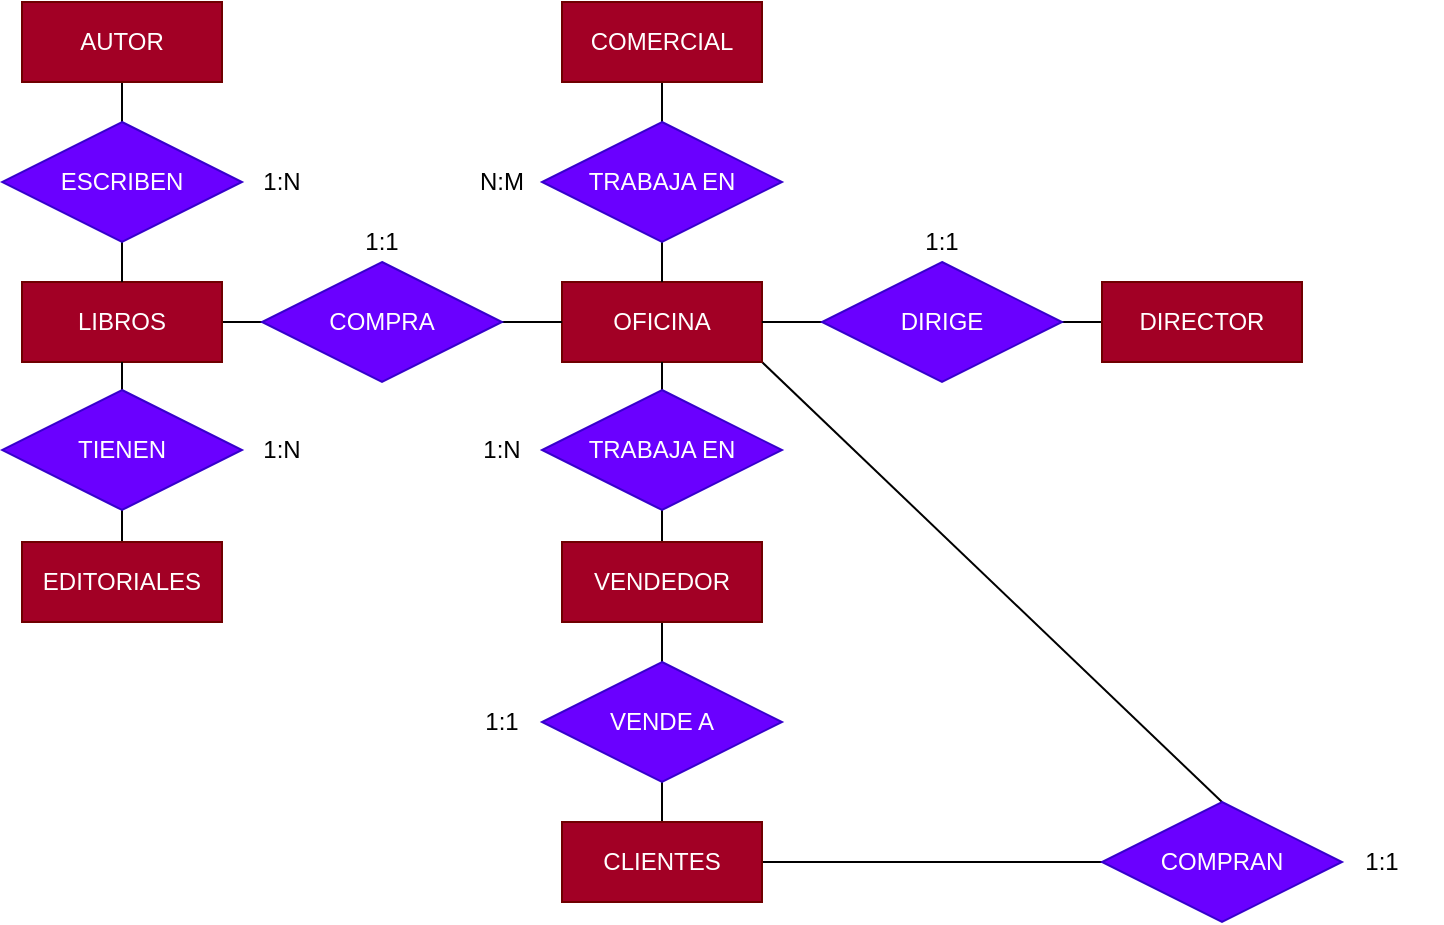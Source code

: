 <mxfile version="20.4.0" type="github">
  <diagram id="R2lEEEUBdFMjLlhIrx00" name="Page-1">
    <mxGraphModel dx="868" dy="460" grid="1" gridSize="10" guides="1" tooltips="1" connect="1" arrows="0" fold="1" page="1" pageScale="1" pageWidth="1169" pageHeight="827" math="0" shadow="0" extFonts="Permanent Marker^https://fonts.googleapis.com/css?family=Permanent+Marker">
      <root>
        <mxCell id="0" />
        <mxCell id="1" parent="0" />
        <mxCell id="g_xoqukgkqyQ-j_yjz55-48" style="edgeStyle=none;rounded=0;orthogonalLoop=1;jettySize=auto;html=1;exitX=1;exitY=1;exitDx=0;exitDy=0;entryX=0.5;entryY=0;entryDx=0;entryDy=0;endArrow=none;endFill=0;" edge="1" parent="1" source="g_xoqukgkqyQ-j_yjz55-4" target="g_xoqukgkqyQ-j_yjz55-47">
          <mxGeometry relative="1" as="geometry" />
        </mxCell>
        <mxCell id="g_xoqukgkqyQ-j_yjz55-4" value="OFICINA" style="whiteSpace=wrap;html=1;align=center;fillColor=#a20025;fontColor=#ffffff;strokeColor=#6F0000;" vertex="1" parent="1">
          <mxGeometry x="380" y="300" width="100" height="40" as="geometry" />
        </mxCell>
        <mxCell id="g_xoqukgkqyQ-j_yjz55-29" style="edgeStyle=orthogonalEdgeStyle;rounded=0;orthogonalLoop=1;jettySize=auto;html=1;exitX=0.5;exitY=1;exitDx=0;exitDy=0;entryX=0.5;entryY=0;entryDx=0;entryDy=0;endArrow=none;endFill=0;" edge="1" parent="1" source="g_xoqukgkqyQ-j_yjz55-5" target="g_xoqukgkqyQ-j_yjz55-28">
          <mxGeometry relative="1" as="geometry" />
        </mxCell>
        <mxCell id="g_xoqukgkqyQ-j_yjz55-5" value="COMERCIAL" style="whiteSpace=wrap;html=1;align=center;fillColor=#a20025;fontColor=#ffffff;strokeColor=#6F0000;" vertex="1" parent="1">
          <mxGeometry x="380" y="160" width="100" height="40" as="geometry" />
        </mxCell>
        <mxCell id="g_xoqukgkqyQ-j_yjz55-9" style="edgeStyle=orthogonalEdgeStyle;rounded=0;orthogonalLoop=1;jettySize=auto;html=1;exitX=0;exitY=0.5;exitDx=0;exitDy=0;entryX=1;entryY=0.5;entryDx=0;entryDy=0;endArrow=none;endFill=0;" edge="1" parent="1" source="g_xoqukgkqyQ-j_yjz55-6" target="g_xoqukgkqyQ-j_yjz55-8">
          <mxGeometry relative="1" as="geometry" />
        </mxCell>
        <mxCell id="g_xoqukgkqyQ-j_yjz55-6" value="DIRECTOR" style="whiteSpace=wrap;html=1;align=center;fillColor=#a20025;fontColor=#ffffff;strokeColor=#6F0000;" vertex="1" parent="1">
          <mxGeometry x="650" y="300" width="100" height="40" as="geometry" />
        </mxCell>
        <mxCell id="g_xoqukgkqyQ-j_yjz55-13" style="edgeStyle=orthogonalEdgeStyle;rounded=0;orthogonalLoop=1;jettySize=auto;html=1;exitX=0.5;exitY=0;exitDx=0;exitDy=0;entryX=0.5;entryY=1;entryDx=0;entryDy=0;endArrow=none;endFill=0;" edge="1" parent="1" source="g_xoqukgkqyQ-j_yjz55-7" target="g_xoqukgkqyQ-j_yjz55-12">
          <mxGeometry relative="1" as="geometry" />
        </mxCell>
        <mxCell id="g_xoqukgkqyQ-j_yjz55-26" style="edgeStyle=orthogonalEdgeStyle;rounded=0;orthogonalLoop=1;jettySize=auto;html=1;exitX=0.5;exitY=1;exitDx=0;exitDy=0;entryX=0.5;entryY=0;entryDx=0;entryDy=0;endArrow=none;endFill=0;" edge="1" parent="1" source="g_xoqukgkqyQ-j_yjz55-7" target="g_xoqukgkqyQ-j_yjz55-24">
          <mxGeometry relative="1" as="geometry" />
        </mxCell>
        <mxCell id="g_xoqukgkqyQ-j_yjz55-7" value="VENDEDOR" style="whiteSpace=wrap;html=1;align=center;fillColor=#a20025;fontColor=#ffffff;strokeColor=#6F0000;" vertex="1" parent="1">
          <mxGeometry x="380" y="430" width="100" height="40" as="geometry" />
        </mxCell>
        <mxCell id="g_xoqukgkqyQ-j_yjz55-10" style="edgeStyle=orthogonalEdgeStyle;rounded=0;orthogonalLoop=1;jettySize=auto;html=1;exitX=0;exitY=0.5;exitDx=0;exitDy=0;entryX=1;entryY=0.5;entryDx=0;entryDy=0;endArrow=none;endFill=0;" edge="1" parent="1" source="g_xoqukgkqyQ-j_yjz55-8" target="g_xoqukgkqyQ-j_yjz55-4">
          <mxGeometry relative="1" as="geometry" />
        </mxCell>
        <mxCell id="g_xoqukgkqyQ-j_yjz55-8" value="DIRIGE" style="shape=rhombus;perimeter=rhombusPerimeter;whiteSpace=wrap;html=1;align=center;fillColor=#6a00ff;fontColor=#ffffff;strokeColor=#3700CC;" vertex="1" parent="1">
          <mxGeometry x="510" y="290" width="120" height="60" as="geometry" />
        </mxCell>
        <mxCell id="g_xoqukgkqyQ-j_yjz55-11" value="1:1" style="text;html=1;strokeColor=none;fillColor=none;align=center;verticalAlign=middle;whiteSpace=wrap;rounded=0;" vertex="1" parent="1">
          <mxGeometry x="540" y="265" width="60" height="30" as="geometry" />
        </mxCell>
        <mxCell id="g_xoqukgkqyQ-j_yjz55-14" style="edgeStyle=orthogonalEdgeStyle;rounded=0;orthogonalLoop=1;jettySize=auto;html=1;exitX=0.5;exitY=0;exitDx=0;exitDy=0;entryX=0.5;entryY=1;entryDx=0;entryDy=0;endArrow=none;endFill=0;" edge="1" parent="1" source="g_xoqukgkqyQ-j_yjz55-12" target="g_xoqukgkqyQ-j_yjz55-4">
          <mxGeometry relative="1" as="geometry" />
        </mxCell>
        <mxCell id="g_xoqukgkqyQ-j_yjz55-12" value="TRABAJA EN" style="shape=rhombus;perimeter=rhombusPerimeter;whiteSpace=wrap;html=1;align=center;fillColor=#6a00ff;fontColor=#ffffff;strokeColor=#3700CC;" vertex="1" parent="1">
          <mxGeometry x="370" y="354" width="120" height="60" as="geometry" />
        </mxCell>
        <mxCell id="g_xoqukgkqyQ-j_yjz55-15" value="1:N" style="text;html=1;strokeColor=none;fillColor=none;align=center;verticalAlign=middle;whiteSpace=wrap;rounded=0;" vertex="1" parent="1">
          <mxGeometry x="320" y="369" width="60" height="30" as="geometry" />
        </mxCell>
        <mxCell id="g_xoqukgkqyQ-j_yjz55-18" style="edgeStyle=orthogonalEdgeStyle;rounded=0;orthogonalLoop=1;jettySize=auto;html=1;exitX=1;exitY=0.5;exitDx=0;exitDy=0;entryX=0;entryY=0.5;entryDx=0;entryDy=0;endArrow=none;endFill=0;" edge="1" parent="1" source="g_xoqukgkqyQ-j_yjz55-16" target="g_xoqukgkqyQ-j_yjz55-17">
          <mxGeometry relative="1" as="geometry" />
        </mxCell>
        <mxCell id="g_xoqukgkqyQ-j_yjz55-16" value="LIBROS" style="whiteSpace=wrap;html=1;align=center;fillColor=#a20025;fontColor=#ffffff;strokeColor=#6F0000;" vertex="1" parent="1">
          <mxGeometry x="110" y="300" width="100" height="40" as="geometry" />
        </mxCell>
        <mxCell id="g_xoqukgkqyQ-j_yjz55-19" style="edgeStyle=orthogonalEdgeStyle;rounded=0;orthogonalLoop=1;jettySize=auto;html=1;exitX=1;exitY=0.5;exitDx=0;exitDy=0;entryX=0;entryY=0.5;entryDx=0;entryDy=0;endArrow=none;endFill=0;" edge="1" parent="1" source="g_xoqukgkqyQ-j_yjz55-17" target="g_xoqukgkqyQ-j_yjz55-4">
          <mxGeometry relative="1" as="geometry" />
        </mxCell>
        <mxCell id="g_xoqukgkqyQ-j_yjz55-17" value="COMPRA" style="shape=rhombus;perimeter=rhombusPerimeter;whiteSpace=wrap;html=1;align=center;fillColor=#6a00ff;fontColor=#ffffff;strokeColor=#3700CC;" vertex="1" parent="1">
          <mxGeometry x="230" y="290" width="120" height="60" as="geometry" />
        </mxCell>
        <mxCell id="g_xoqukgkqyQ-j_yjz55-23" style="edgeStyle=orthogonalEdgeStyle;rounded=0;orthogonalLoop=1;jettySize=auto;html=1;exitX=0.5;exitY=0;exitDx=0;exitDy=0;entryX=0.5;entryY=1;entryDx=0;entryDy=0;endArrow=none;endFill=0;" edge="1" parent="1" source="g_xoqukgkqyQ-j_yjz55-20" target="g_xoqukgkqyQ-j_yjz55-21">
          <mxGeometry relative="1" as="geometry" />
        </mxCell>
        <mxCell id="g_xoqukgkqyQ-j_yjz55-20" value="EDITORIALES" style="whiteSpace=wrap;html=1;align=center;fillColor=#a20025;fontColor=#ffffff;strokeColor=#6F0000;" vertex="1" parent="1">
          <mxGeometry x="110" y="430" width="100" height="40" as="geometry" />
        </mxCell>
        <mxCell id="g_xoqukgkqyQ-j_yjz55-22" style="edgeStyle=orthogonalEdgeStyle;rounded=0;orthogonalLoop=1;jettySize=auto;html=1;exitX=0.5;exitY=0;exitDx=0;exitDy=0;entryX=0.5;entryY=1;entryDx=0;entryDy=0;endArrow=none;endFill=0;" edge="1" parent="1" source="g_xoqukgkqyQ-j_yjz55-21" target="g_xoqukgkqyQ-j_yjz55-16">
          <mxGeometry relative="1" as="geometry" />
        </mxCell>
        <mxCell id="g_xoqukgkqyQ-j_yjz55-21" value="TIENEN" style="shape=rhombus;perimeter=rhombusPerimeter;whiteSpace=wrap;html=1;align=center;fillColor=#6a00ff;fontColor=#ffffff;strokeColor=#3700CC;" vertex="1" parent="1">
          <mxGeometry x="100" y="354" width="120" height="60" as="geometry" />
        </mxCell>
        <mxCell id="g_xoqukgkqyQ-j_yjz55-27" style="edgeStyle=orthogonalEdgeStyle;rounded=0;orthogonalLoop=1;jettySize=auto;html=1;exitX=0.5;exitY=1;exitDx=0;exitDy=0;entryX=0.5;entryY=0;entryDx=0;entryDy=0;endArrow=none;endFill=0;" edge="1" parent="1" source="g_xoqukgkqyQ-j_yjz55-24" target="g_xoqukgkqyQ-j_yjz55-25">
          <mxGeometry relative="1" as="geometry" />
        </mxCell>
        <mxCell id="g_xoqukgkqyQ-j_yjz55-24" value="VENDE A" style="shape=rhombus;perimeter=rhombusPerimeter;whiteSpace=wrap;html=1;align=center;fillColor=#6a00ff;fontColor=#ffffff;strokeColor=#3700CC;" vertex="1" parent="1">
          <mxGeometry x="370" y="490" width="120" height="60" as="geometry" />
        </mxCell>
        <mxCell id="g_xoqukgkqyQ-j_yjz55-49" style="edgeStyle=none;rounded=0;orthogonalLoop=1;jettySize=auto;html=1;exitX=1;exitY=0.5;exitDx=0;exitDy=0;entryX=0;entryY=0.5;entryDx=0;entryDy=0;endArrow=none;endFill=0;" edge="1" parent="1" source="g_xoqukgkqyQ-j_yjz55-25" target="g_xoqukgkqyQ-j_yjz55-47">
          <mxGeometry relative="1" as="geometry" />
        </mxCell>
        <mxCell id="g_xoqukgkqyQ-j_yjz55-25" value="CLIENTES" style="whiteSpace=wrap;html=1;align=center;fillColor=#a20025;fontColor=#ffffff;strokeColor=#6F0000;" vertex="1" parent="1">
          <mxGeometry x="380" y="570" width="100" height="40" as="geometry" />
        </mxCell>
        <mxCell id="g_xoqukgkqyQ-j_yjz55-30" style="edgeStyle=orthogonalEdgeStyle;rounded=0;orthogonalLoop=1;jettySize=auto;html=1;exitX=0.5;exitY=1;exitDx=0;exitDy=0;entryX=0.5;entryY=0;entryDx=0;entryDy=0;endArrow=none;endFill=0;" edge="1" parent="1" source="g_xoqukgkqyQ-j_yjz55-28" target="g_xoqukgkqyQ-j_yjz55-4">
          <mxGeometry relative="1" as="geometry" />
        </mxCell>
        <mxCell id="g_xoqukgkqyQ-j_yjz55-28" value="TRABAJA EN" style="shape=rhombus;perimeter=rhombusPerimeter;whiteSpace=wrap;html=1;align=center;fillColor=#6a00ff;fontColor=#ffffff;strokeColor=#3700CC;" vertex="1" parent="1">
          <mxGeometry x="370" y="220" width="120" height="60" as="geometry" />
        </mxCell>
        <mxCell id="g_xoqukgkqyQ-j_yjz55-31" value="N:M" style="text;html=1;strokeColor=none;fillColor=none;align=center;verticalAlign=middle;whiteSpace=wrap;rounded=0;" vertex="1" parent="1">
          <mxGeometry x="320" y="235" width="60" height="30" as="geometry" />
        </mxCell>
        <mxCell id="g_xoqukgkqyQ-j_yjz55-39" style="edgeStyle=none;rounded=0;orthogonalLoop=1;jettySize=auto;html=1;exitX=0.5;exitY=1;exitDx=0;exitDy=0;entryX=0.5;entryY=0;entryDx=0;entryDy=0;endArrow=none;endFill=0;" edge="1" parent="1" source="g_xoqukgkqyQ-j_yjz55-37" target="g_xoqukgkqyQ-j_yjz55-38">
          <mxGeometry relative="1" as="geometry" />
        </mxCell>
        <mxCell id="g_xoqukgkqyQ-j_yjz55-37" value="AUTOR" style="whiteSpace=wrap;html=1;align=center;fillColor=#a20025;fontColor=#ffffff;strokeColor=#6F0000;" vertex="1" parent="1">
          <mxGeometry x="110" y="160" width="100" height="40" as="geometry" />
        </mxCell>
        <mxCell id="g_xoqukgkqyQ-j_yjz55-41" style="edgeStyle=none;rounded=0;orthogonalLoop=1;jettySize=auto;html=1;exitX=0.5;exitY=1;exitDx=0;exitDy=0;entryX=0.5;entryY=0;entryDx=0;entryDy=0;endArrow=none;endFill=0;" edge="1" parent="1" source="g_xoqukgkqyQ-j_yjz55-38" target="g_xoqukgkqyQ-j_yjz55-16">
          <mxGeometry relative="1" as="geometry" />
        </mxCell>
        <mxCell id="g_xoqukgkqyQ-j_yjz55-38" value="ESCRIBEN" style="shape=rhombus;perimeter=rhombusPerimeter;whiteSpace=wrap;html=1;align=center;fillColor=#6a00ff;fontColor=#ffffff;strokeColor=#3700CC;" vertex="1" parent="1">
          <mxGeometry x="100" y="220" width="120" height="60" as="geometry" />
        </mxCell>
        <mxCell id="g_xoqukgkqyQ-j_yjz55-43" value="1:N" style="text;html=1;strokeColor=none;fillColor=none;align=center;verticalAlign=middle;whiteSpace=wrap;rounded=0;" vertex="1" parent="1">
          <mxGeometry x="210" y="369" width="60" height="30" as="geometry" />
        </mxCell>
        <mxCell id="g_xoqukgkqyQ-j_yjz55-44" value="1:1" style="text;html=1;strokeColor=none;fillColor=none;align=center;verticalAlign=middle;whiteSpace=wrap;rounded=0;" vertex="1" parent="1">
          <mxGeometry x="260" y="265" width="60" height="30" as="geometry" />
        </mxCell>
        <mxCell id="g_xoqukgkqyQ-j_yjz55-45" value="1:N" style="text;html=1;strokeColor=none;fillColor=none;align=center;verticalAlign=middle;whiteSpace=wrap;rounded=0;" vertex="1" parent="1">
          <mxGeometry x="210" y="235" width="60" height="30" as="geometry" />
        </mxCell>
        <mxCell id="g_xoqukgkqyQ-j_yjz55-46" value="1:1" style="text;html=1;strokeColor=none;fillColor=none;align=center;verticalAlign=middle;whiteSpace=wrap;rounded=0;" vertex="1" parent="1">
          <mxGeometry x="320" y="505" width="60" height="30" as="geometry" />
        </mxCell>
        <mxCell id="g_xoqukgkqyQ-j_yjz55-47" value="COMPRAN" style="shape=rhombus;perimeter=rhombusPerimeter;whiteSpace=wrap;html=1;align=center;fillColor=#6a00ff;fontColor=#ffffff;strokeColor=#3700CC;" vertex="1" parent="1">
          <mxGeometry x="650" y="560" width="120" height="60" as="geometry" />
        </mxCell>
        <mxCell id="g_xoqukgkqyQ-j_yjz55-50" value="1:1" style="text;html=1;strokeColor=none;fillColor=none;align=center;verticalAlign=middle;whiteSpace=wrap;rounded=0;" vertex="1" parent="1">
          <mxGeometry x="760" y="575" width="60" height="30" as="geometry" />
        </mxCell>
      </root>
    </mxGraphModel>
  </diagram>
</mxfile>

